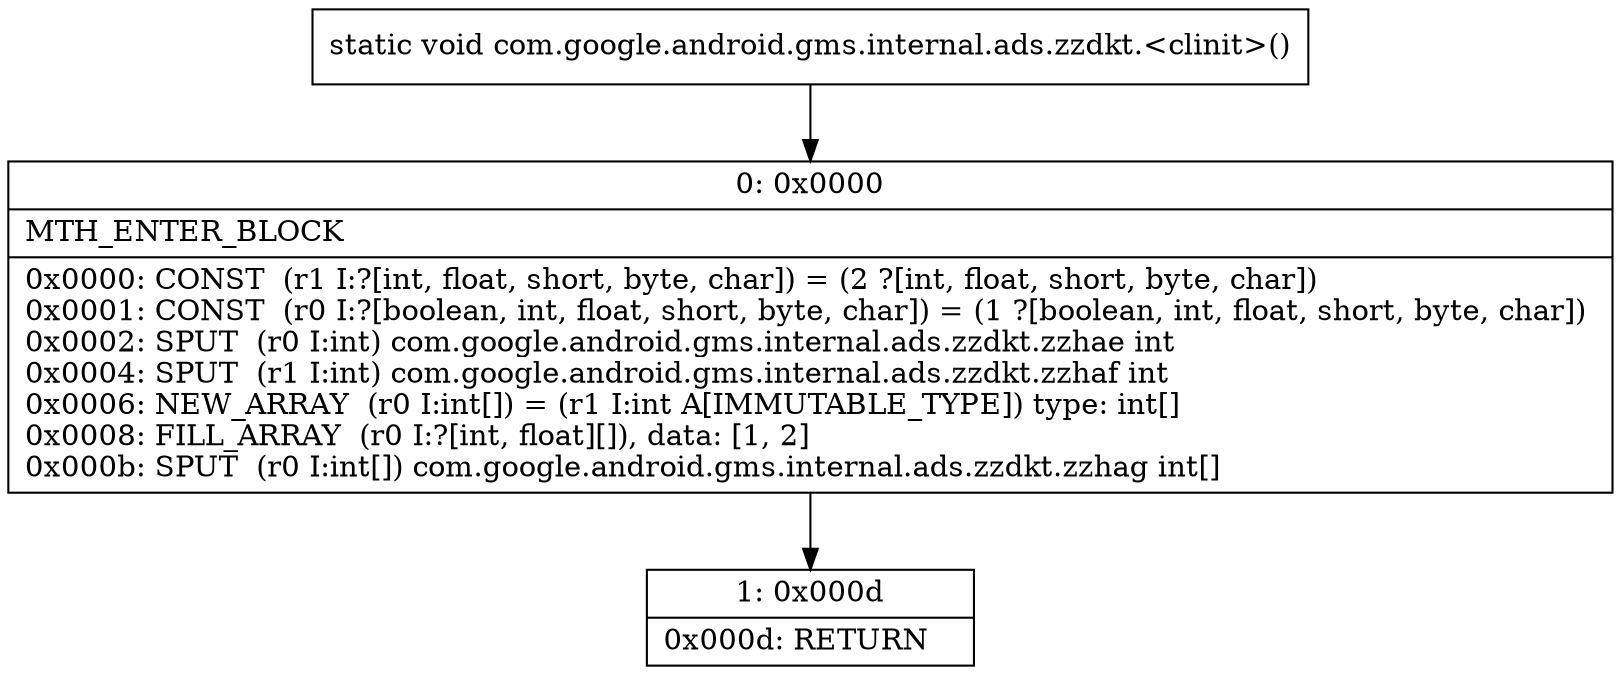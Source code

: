 digraph "CFG forcom.google.android.gms.internal.ads.zzdkt.\<clinit\>()V" {
Node_0 [shape=record,label="{0\:\ 0x0000|MTH_ENTER_BLOCK\l|0x0000: CONST  (r1 I:?[int, float, short, byte, char]) = (2 ?[int, float, short, byte, char]) \l0x0001: CONST  (r0 I:?[boolean, int, float, short, byte, char]) = (1 ?[boolean, int, float, short, byte, char]) \l0x0002: SPUT  (r0 I:int) com.google.android.gms.internal.ads.zzdkt.zzhae int \l0x0004: SPUT  (r1 I:int) com.google.android.gms.internal.ads.zzdkt.zzhaf int \l0x0006: NEW_ARRAY  (r0 I:int[]) = (r1 I:int A[IMMUTABLE_TYPE]) type: int[] \l0x0008: FILL_ARRAY  (r0 I:?[int, float][]), data: [1, 2] \l0x000b: SPUT  (r0 I:int[]) com.google.android.gms.internal.ads.zzdkt.zzhag int[] \l}"];
Node_1 [shape=record,label="{1\:\ 0x000d|0x000d: RETURN   \l}"];
MethodNode[shape=record,label="{static void com.google.android.gms.internal.ads.zzdkt.\<clinit\>() }"];
MethodNode -> Node_0;
Node_0 -> Node_1;
}

